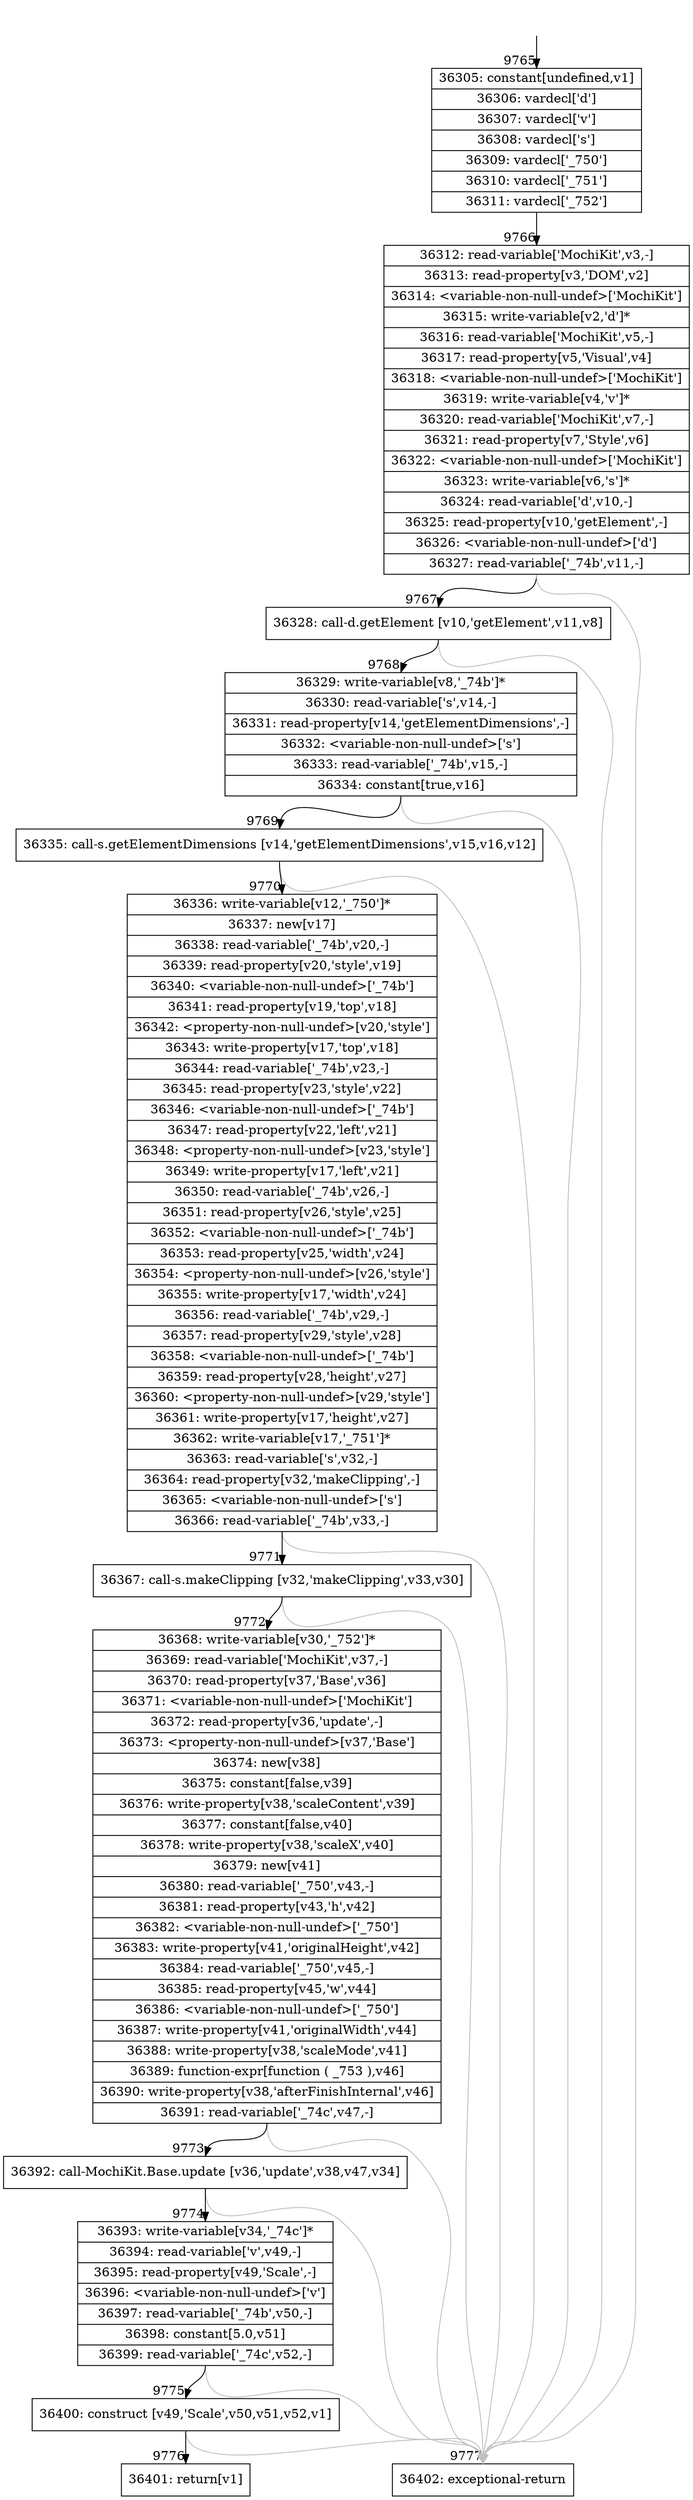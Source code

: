 digraph {
rankdir="TD"
BB_entry681[shape=none,label=""];
BB_entry681 -> BB9765 [tailport=s, headport=n, headlabel="    9765"]
BB9765 [shape=record label="{36305: constant[undefined,v1]|36306: vardecl['d']|36307: vardecl['v']|36308: vardecl['s']|36309: vardecl['_750']|36310: vardecl['_751']|36311: vardecl['_752']}" ] 
BB9765 -> BB9766 [tailport=s, headport=n, headlabel="      9766"]
BB9766 [shape=record label="{36312: read-variable['MochiKit',v3,-]|36313: read-property[v3,'DOM',v2]|36314: \<variable-non-null-undef\>['MochiKit']|36315: write-variable[v2,'d']*|36316: read-variable['MochiKit',v5,-]|36317: read-property[v5,'Visual',v4]|36318: \<variable-non-null-undef\>['MochiKit']|36319: write-variable[v4,'v']*|36320: read-variable['MochiKit',v7,-]|36321: read-property[v7,'Style',v6]|36322: \<variable-non-null-undef\>['MochiKit']|36323: write-variable[v6,'s']*|36324: read-variable['d',v10,-]|36325: read-property[v10,'getElement',-]|36326: \<variable-non-null-undef\>['d']|36327: read-variable['_74b',v11,-]}" ] 
BB9766 -> BB9767 [tailport=s, headport=n, headlabel="      9767"]
BB9766 -> BB9777 [tailport=s, headport=n, color=gray, headlabel="      9777"]
BB9767 [shape=record label="{36328: call-d.getElement [v10,'getElement',v11,v8]}" ] 
BB9767 -> BB9768 [tailport=s, headport=n, headlabel="      9768"]
BB9767 -> BB9777 [tailport=s, headport=n, color=gray]
BB9768 [shape=record label="{36329: write-variable[v8,'_74b']*|36330: read-variable['s',v14,-]|36331: read-property[v14,'getElementDimensions',-]|36332: \<variable-non-null-undef\>['s']|36333: read-variable['_74b',v15,-]|36334: constant[true,v16]}" ] 
BB9768 -> BB9769 [tailport=s, headport=n, headlabel="      9769"]
BB9768 -> BB9777 [tailport=s, headport=n, color=gray]
BB9769 [shape=record label="{36335: call-s.getElementDimensions [v14,'getElementDimensions',v15,v16,v12]}" ] 
BB9769 -> BB9770 [tailport=s, headport=n, headlabel="      9770"]
BB9769 -> BB9777 [tailport=s, headport=n, color=gray]
BB9770 [shape=record label="{36336: write-variable[v12,'_750']*|36337: new[v17]|36338: read-variable['_74b',v20,-]|36339: read-property[v20,'style',v19]|36340: \<variable-non-null-undef\>['_74b']|36341: read-property[v19,'top',v18]|36342: \<property-non-null-undef\>[v20,'style']|36343: write-property[v17,'top',v18]|36344: read-variable['_74b',v23,-]|36345: read-property[v23,'style',v22]|36346: \<variable-non-null-undef\>['_74b']|36347: read-property[v22,'left',v21]|36348: \<property-non-null-undef\>[v23,'style']|36349: write-property[v17,'left',v21]|36350: read-variable['_74b',v26,-]|36351: read-property[v26,'style',v25]|36352: \<variable-non-null-undef\>['_74b']|36353: read-property[v25,'width',v24]|36354: \<property-non-null-undef\>[v26,'style']|36355: write-property[v17,'width',v24]|36356: read-variable['_74b',v29,-]|36357: read-property[v29,'style',v28]|36358: \<variable-non-null-undef\>['_74b']|36359: read-property[v28,'height',v27]|36360: \<property-non-null-undef\>[v29,'style']|36361: write-property[v17,'height',v27]|36362: write-variable[v17,'_751']*|36363: read-variable['s',v32,-]|36364: read-property[v32,'makeClipping',-]|36365: \<variable-non-null-undef\>['s']|36366: read-variable['_74b',v33,-]}" ] 
BB9770 -> BB9771 [tailport=s, headport=n, headlabel="      9771"]
BB9770 -> BB9777 [tailport=s, headport=n, color=gray]
BB9771 [shape=record label="{36367: call-s.makeClipping [v32,'makeClipping',v33,v30]}" ] 
BB9771 -> BB9772 [tailport=s, headport=n, headlabel="      9772"]
BB9771 -> BB9777 [tailport=s, headport=n, color=gray]
BB9772 [shape=record label="{36368: write-variable[v30,'_752']*|36369: read-variable['MochiKit',v37,-]|36370: read-property[v37,'Base',v36]|36371: \<variable-non-null-undef\>['MochiKit']|36372: read-property[v36,'update',-]|36373: \<property-non-null-undef\>[v37,'Base']|36374: new[v38]|36375: constant[false,v39]|36376: write-property[v38,'scaleContent',v39]|36377: constant[false,v40]|36378: write-property[v38,'scaleX',v40]|36379: new[v41]|36380: read-variable['_750',v43,-]|36381: read-property[v43,'h',v42]|36382: \<variable-non-null-undef\>['_750']|36383: write-property[v41,'originalHeight',v42]|36384: read-variable['_750',v45,-]|36385: read-property[v45,'w',v44]|36386: \<variable-non-null-undef\>['_750']|36387: write-property[v41,'originalWidth',v44]|36388: write-property[v38,'scaleMode',v41]|36389: function-expr[function ( _753 ),v46]|36390: write-property[v38,'afterFinishInternal',v46]|36391: read-variable['_74c',v47,-]}" ] 
BB9772 -> BB9773 [tailport=s, headport=n, headlabel="      9773"]
BB9772 -> BB9777 [tailport=s, headport=n, color=gray]
BB9773 [shape=record label="{36392: call-MochiKit.Base.update [v36,'update',v38,v47,v34]}" ] 
BB9773 -> BB9774 [tailport=s, headport=n, headlabel="      9774"]
BB9773 -> BB9777 [tailport=s, headport=n, color=gray]
BB9774 [shape=record label="{36393: write-variable[v34,'_74c']*|36394: read-variable['v',v49,-]|36395: read-property[v49,'Scale',-]|36396: \<variable-non-null-undef\>['v']|36397: read-variable['_74b',v50,-]|36398: constant[5.0,v51]|36399: read-variable['_74c',v52,-]}" ] 
BB9774 -> BB9775 [tailport=s, headport=n, headlabel="      9775"]
BB9774 -> BB9777 [tailport=s, headport=n, color=gray]
BB9775 [shape=record label="{36400: construct [v49,'Scale',v50,v51,v52,v1]}" ] 
BB9775 -> BB9776 [tailport=s, headport=n, headlabel="      9776"]
BB9775 -> BB9777 [tailport=s, headport=n, color=gray]
BB9776 [shape=record label="{36401: return[v1]}" ] 
BB9777 [shape=record label="{36402: exceptional-return}" ] 
//#$~ 6893
}
